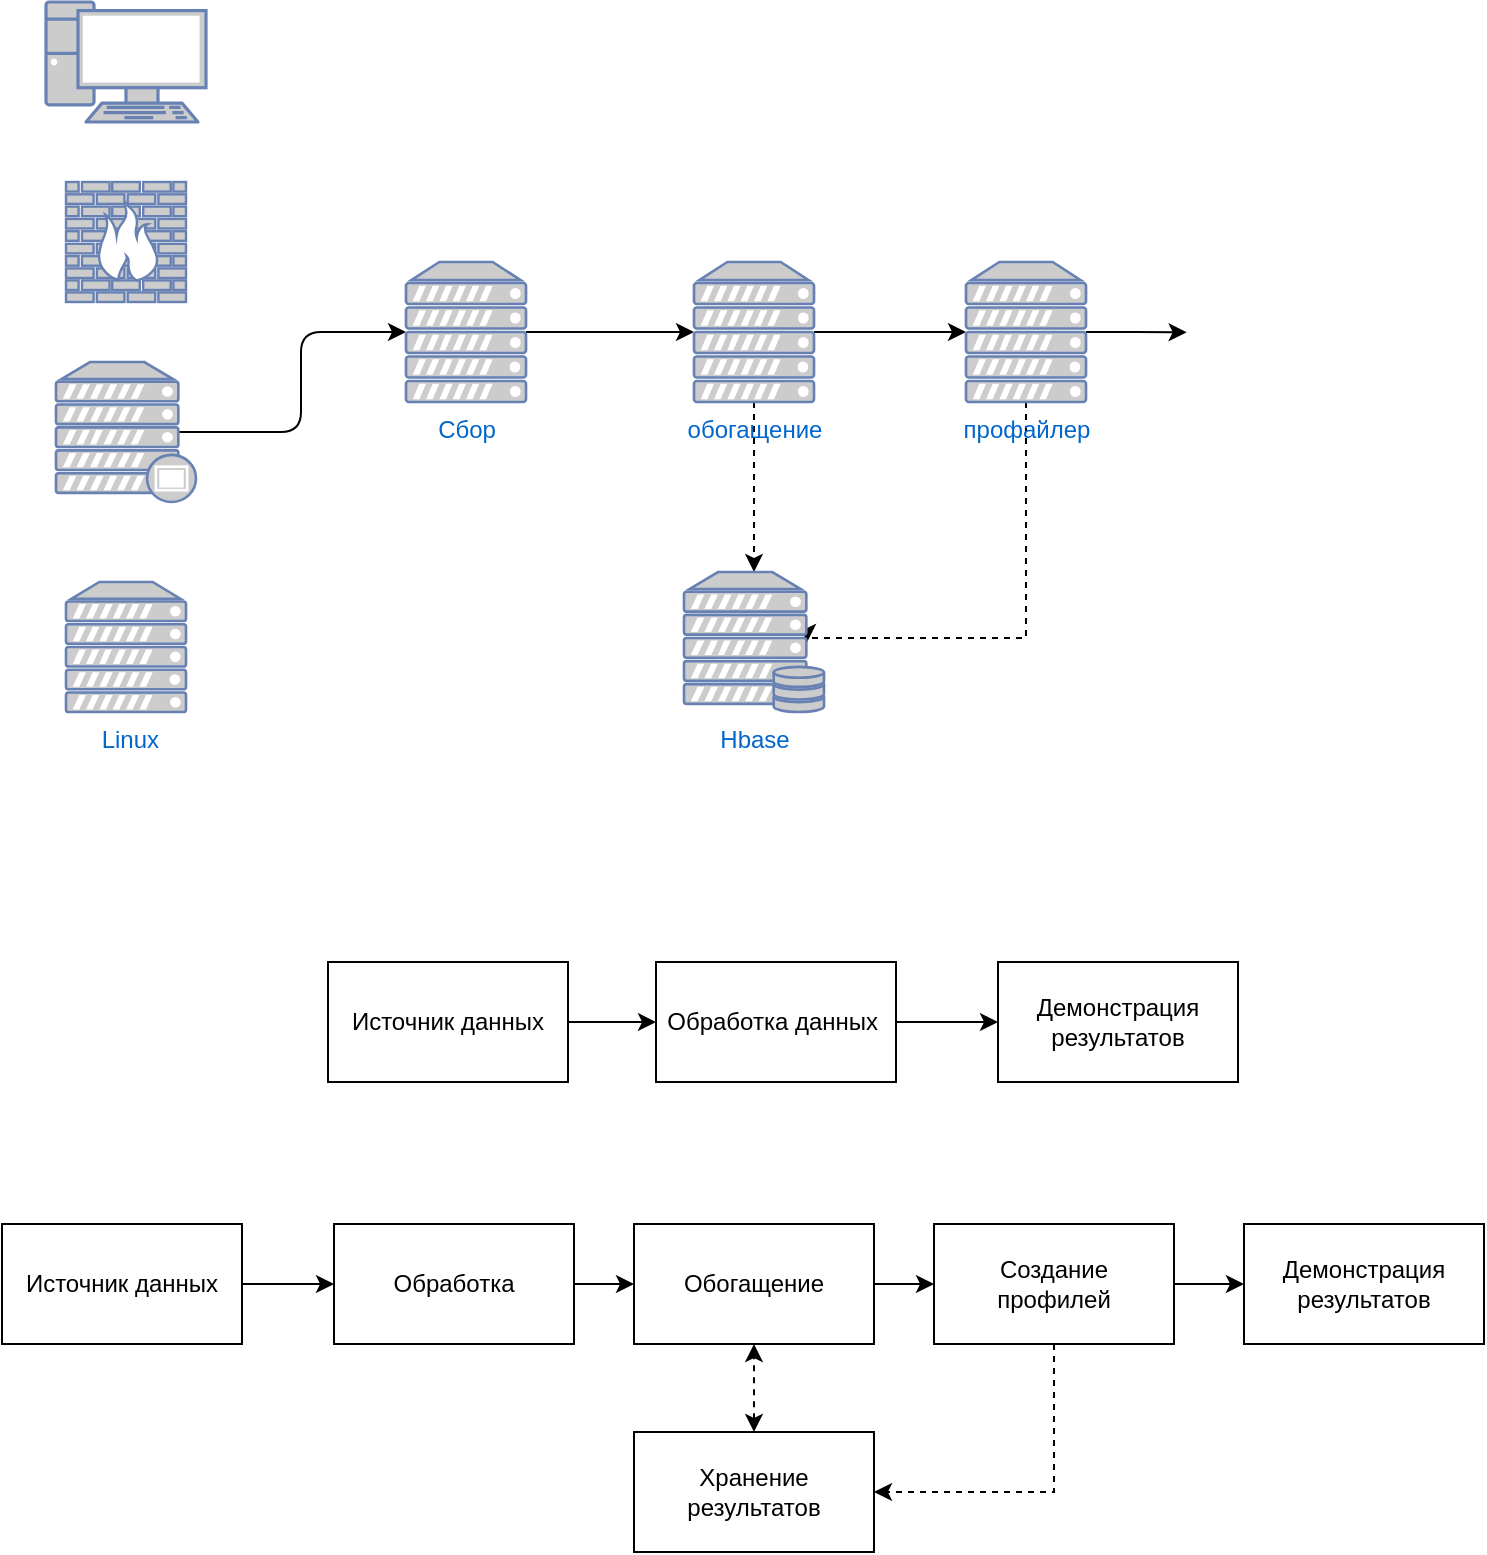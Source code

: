 <mxfile version="14.7.7" type="github" pages="3">
  <diagram id="kKO7TiGZ6TJaH3jzx4V3" name="Page-1">
    <mxGraphModel dx="877" dy="1055" grid="0" gridSize="10" guides="1" tooltips="1" connect="1" arrows="1" fold="1" page="1" pageScale="1" pageWidth="827" pageHeight="1169" background="none" math="0" shadow="0">
      <root>
        <mxCell id="0" />
        <mxCell id="1" parent="0" />
        <mxCell id="g4I816DOP6BQ48P8k_7J-1" value="" style="fontColor=#0066CC;verticalAlign=top;verticalLabelPosition=bottom;labelPosition=center;align=center;html=1;outlineConnect=0;fillColor=#CCCCCC;strokeColor=#6881B3;gradientColor=none;gradientDirection=north;strokeWidth=2;shape=mxgraph.networks.pc;" parent="1" vertex="1">
          <mxGeometry x="60" y="210" width="80" height="60" as="geometry" />
        </mxCell>
        <mxCell id="oYWyHarPu2jq-PYJLw7N-4" style="edgeStyle=orthogonalEdgeStyle;orthogonalLoop=1;jettySize=auto;html=1;exitX=0.88;exitY=0.5;exitDx=0;exitDy=0;exitPerimeter=0;" parent="1" source="g4I816DOP6BQ48P8k_7J-2" target="g4I816DOP6BQ48P8k_7J-4" edge="1">
          <mxGeometry relative="1" as="geometry" />
        </mxCell>
        <mxCell id="g4I816DOP6BQ48P8k_7J-2" value="" style="fontColor=#0066CC;verticalAlign=top;verticalLabelPosition=bottom;labelPosition=center;align=center;html=1;outlineConnect=0;fillColor=#CCCCCC;strokeColor=#6881B3;gradientColor=none;gradientDirection=north;strokeWidth=2;shape=mxgraph.networks.proxy_server;" parent="1" vertex="1">
          <mxGeometry x="65" y="390" width="70" height="70" as="geometry" />
        </mxCell>
        <mxCell id="g4I816DOP6BQ48P8k_7J-3" value="&amp;nbsp;Linux" style="fontColor=#0066CC;verticalAlign=top;verticalLabelPosition=bottom;labelPosition=center;align=center;html=1;outlineConnect=0;fillColor=#CCCCCC;strokeColor=#6881B3;gradientColor=none;gradientDirection=north;strokeWidth=2;shape=mxgraph.networks.server;" parent="1" vertex="1">
          <mxGeometry x="70" y="500" width="60" height="65" as="geometry" />
        </mxCell>
        <mxCell id="oYWyHarPu2jq-PYJLw7N-5" style="edgeStyle=orthogonalEdgeStyle;orthogonalLoop=1;jettySize=auto;html=1;exitX=1;exitY=0.5;exitDx=0;exitDy=0;exitPerimeter=0;entryX=0;entryY=0.5;entryDx=0;entryDy=0;entryPerimeter=0;" parent="1" source="g4I816DOP6BQ48P8k_7J-4" target="g4I816DOP6BQ48P8k_7J-11" edge="1">
          <mxGeometry relative="1" as="geometry" />
        </mxCell>
        <mxCell id="g4I816DOP6BQ48P8k_7J-4" value="Сбор" style="fontColor=#0066CC;verticalAlign=top;verticalLabelPosition=bottom;labelPosition=center;align=center;html=1;outlineConnect=0;fillColor=#CCCCCC;strokeColor=#6881B3;gradientColor=none;gradientDirection=north;strokeWidth=2;shape=mxgraph.networks.server;" parent="1" vertex="1">
          <mxGeometry x="240" y="340" width="60" height="70" as="geometry" />
        </mxCell>
        <mxCell id="g4I816DOP6BQ48P8k_7J-10" value="" style="fontColor=#0066CC;verticalAlign=top;verticalLabelPosition=bottom;labelPosition=center;align=center;html=1;outlineConnect=0;fillColor=#CCCCCC;strokeColor=#6881B3;gradientColor=none;gradientDirection=north;strokeWidth=2;shape=mxgraph.networks.firewall;" parent="1" vertex="1">
          <mxGeometry x="70" y="300" width="60" height="60" as="geometry" />
        </mxCell>
        <mxCell id="oYWyHarPu2jq-PYJLw7N-6" style="edgeStyle=orthogonalEdgeStyle;orthogonalLoop=1;jettySize=auto;html=1;exitX=1;exitY=0.5;exitDx=0;exitDy=0;exitPerimeter=0;entryX=0;entryY=0.5;entryDx=0;entryDy=0;entryPerimeter=0;" parent="1" source="g4I816DOP6BQ48P8k_7J-11" target="g4I816DOP6BQ48P8k_7J-12" edge="1">
          <mxGeometry relative="1" as="geometry" />
        </mxCell>
        <mxCell id="hAkJhYfQN30IF05vaPZY-3" style="edgeStyle=orthogonalEdgeStyle;rounded=0;comic=0;sketch=0;orthogonalLoop=1;jettySize=auto;html=1;exitX=0.5;exitY=1;exitDx=0;exitDy=0;exitPerimeter=0;shadow=0;dashed=1;" edge="1" parent="1" source="g4I816DOP6BQ48P8k_7J-11" target="g4I816DOP6BQ48P8k_7J-13">
          <mxGeometry relative="1" as="geometry" />
        </mxCell>
        <mxCell id="g4I816DOP6BQ48P8k_7J-11" value="&lt;font style=&quot;vertical-align: inherit&quot;&gt;&lt;font style=&quot;vertical-align: inherit&quot;&gt;обогащение&lt;/font&gt;&lt;/font&gt;" style="fontColor=#0066CC;verticalAlign=top;verticalLabelPosition=bottom;labelPosition=center;align=center;html=1;outlineConnect=0;fillColor=#CCCCCC;strokeColor=#6881B3;gradientColor=none;gradientDirection=north;strokeWidth=2;shape=mxgraph.networks.server;" parent="1" vertex="1">
          <mxGeometry x="384" y="340" width="60" height="70" as="geometry" />
        </mxCell>
        <mxCell id="hAkJhYfQN30IF05vaPZY-1" style="edgeStyle=orthogonalEdgeStyle;rounded=0;comic=0;sketch=0;orthogonalLoop=1;jettySize=auto;html=1;exitX=1;exitY=0.5;exitDx=0;exitDy=0;exitPerimeter=0;shadow=0;" edge="1" parent="1" source="g4I816DOP6BQ48P8k_7J-12">
          <mxGeometry relative="1" as="geometry">
            <mxPoint x="630.333" y="375.167" as="targetPoint" />
          </mxGeometry>
        </mxCell>
        <mxCell id="hAkJhYfQN30IF05vaPZY-2" style="edgeStyle=orthogonalEdgeStyle;rounded=0;comic=0;sketch=0;orthogonalLoop=1;jettySize=auto;html=1;exitX=0.5;exitY=1;exitDx=0;exitDy=0;exitPerimeter=0;entryX=0.88;entryY=0.5;entryDx=0;entryDy=0;entryPerimeter=0;shadow=0;dashed=1;" edge="1" parent="1" source="g4I816DOP6BQ48P8k_7J-12" target="g4I816DOP6BQ48P8k_7J-13">
          <mxGeometry relative="1" as="geometry">
            <Array as="points">
              <mxPoint x="550" y="528" />
            </Array>
          </mxGeometry>
        </mxCell>
        <mxCell id="g4I816DOP6BQ48P8k_7J-12" value="&lt;font style=&quot;vertical-align: inherit&quot;&gt;&lt;font style=&quot;vertical-align: inherit&quot;&gt;профайлер&lt;/font&gt;&lt;/font&gt;" style="fontColor=#0066CC;verticalAlign=top;verticalLabelPosition=bottom;labelPosition=center;align=center;html=1;outlineConnect=0;fillColor=#CCCCCC;strokeColor=#6881B3;gradientColor=none;gradientDirection=north;strokeWidth=2;shape=mxgraph.networks.server;" parent="1" vertex="1">
          <mxGeometry x="520" y="340" width="60" height="70" as="geometry" />
        </mxCell>
        <mxCell id="g4I816DOP6BQ48P8k_7J-13" value="&lt;font style=&quot;vertical-align: inherit&quot;&gt;&lt;font style=&quot;vertical-align: inherit&quot;&gt;&lt;font style=&quot;vertical-align: inherit&quot;&gt;&lt;font style=&quot;vertical-align: inherit&quot;&gt;Hbase&lt;/font&gt;&lt;/font&gt;&lt;/font&gt;&lt;/font&gt;" style="fontColor=#0066CC;verticalAlign=top;verticalLabelPosition=bottom;labelPosition=center;align=center;html=1;outlineConnect=0;fillColor=#CCCCCC;strokeColor=#6881B3;gradientColor=none;gradientDirection=north;strokeWidth=2;shape=mxgraph.networks.server_storage;" parent="1" vertex="1">
          <mxGeometry x="379" y="495" width="70" height="70" as="geometry" />
        </mxCell>
        <mxCell id="hAkJhYfQN30IF05vaPZY-6" value="" style="edgeStyle=orthogonalEdgeStyle;rounded=0;comic=0;sketch=0;orthogonalLoop=1;jettySize=auto;html=1;shadow=0;entryX=0;entryY=0.5;entryDx=0;entryDy=0;entryPerimeter=0;" edge="1" parent="1" source="hAkJhYfQN30IF05vaPZY-4" target="8Qq7yQB90VGgN0OustgT-12">
          <mxGeometry relative="1" as="geometry">
            <mxPoint x="424" y="720" as="targetPoint" />
            <Array as="points" />
          </mxGeometry>
        </mxCell>
        <mxCell id="hAkJhYfQN30IF05vaPZY-4" value="Источник данных" style="rounded=0;whiteSpace=wrap;html=1;shadow=0;strokeColor=#000000;" vertex="1" parent="1">
          <mxGeometry x="201" y="690" width="120" height="60" as="geometry" />
        </mxCell>
        <mxCell id="hAkJhYfQN30IF05vaPZY-8" value="" style="edgeStyle=orthogonalEdgeStyle;rounded=0;comic=0;sketch=0;orthogonalLoop=1;jettySize=auto;html=1;shadow=0;" edge="1" parent="1" source="hAkJhYfQN30IF05vaPZY-5" target="hAkJhYfQN30IF05vaPZY-7">
          <mxGeometry relative="1" as="geometry" />
        </mxCell>
        <mxCell id="hAkJhYfQN30IF05vaPZY-5" value="Обработка" style="rounded=0;whiteSpace=wrap;html=1;shadow=0;strokeColor=#000000;" vertex="1" parent="1">
          <mxGeometry x="204" y="821" width="120" height="60" as="geometry" />
        </mxCell>
        <mxCell id="8Qq7yQB90VGgN0OustgT-2" value="" style="edgeStyle=orthogonalEdgeStyle;rounded=0;comic=0;sketch=0;orthogonalLoop=1;jettySize=auto;html=1;shadow=0;" edge="1" parent="1" source="hAkJhYfQN30IF05vaPZY-7" target="8Qq7yQB90VGgN0OustgT-1">
          <mxGeometry relative="1" as="geometry" />
        </mxCell>
        <mxCell id="hAkJhYfQN30IF05vaPZY-7" value="Обогащение" style="rounded=0;whiteSpace=wrap;html=1;shadow=0;strokeColor=#000000;" vertex="1" parent="1">
          <mxGeometry x="354" y="821" width="120" height="60" as="geometry" />
        </mxCell>
        <mxCell id="8Qq7yQB90VGgN0OustgT-4" style="edgeStyle=orthogonalEdgeStyle;rounded=0;comic=0;sketch=0;orthogonalLoop=1;jettySize=auto;html=1;exitX=0.5;exitY=1;exitDx=0;exitDy=0;entryX=1;entryY=0.5;entryDx=0;entryDy=0;shadow=0;dashed=1;jumpStyle=none;" edge="1" parent="1" source="8Qq7yQB90VGgN0OustgT-1" target="8Qq7yQB90VGgN0OustgT-3">
          <mxGeometry relative="1" as="geometry" />
        </mxCell>
        <mxCell id="8Qq7yQB90VGgN0OustgT-18" style="edgeStyle=orthogonalEdgeStyle;rounded=0;comic=0;sketch=0;jumpStyle=none;orthogonalLoop=1;jettySize=auto;html=1;exitX=1;exitY=0.5;exitDx=0;exitDy=0;entryX=0;entryY=0.5;entryDx=0;entryDy=0;shadow=0;startArrow=none;startFill=0;" edge="1" parent="1" source="8Qq7yQB90VGgN0OustgT-1" target="8Qq7yQB90VGgN0OustgT-17">
          <mxGeometry relative="1" as="geometry" />
        </mxCell>
        <mxCell id="8Qq7yQB90VGgN0OustgT-1" value="Создание&lt;br&gt;профилей" style="rounded=0;whiteSpace=wrap;html=1;shadow=0;strokeColor=#000000;" vertex="1" parent="1">
          <mxGeometry x="504" y="821" width="120" height="60" as="geometry" />
        </mxCell>
        <mxCell id="8Qq7yQB90VGgN0OustgT-5" style="edgeStyle=orthogonalEdgeStyle;rounded=0;comic=0;sketch=0;orthogonalLoop=1;jettySize=auto;html=1;exitX=0.5;exitY=0;exitDx=0;exitDy=0;entryX=0.5;entryY=1;entryDx=0;entryDy=0;shadow=0;dashed=1;startArrow=classic;startFill=1;" edge="1" parent="1" source="8Qq7yQB90VGgN0OustgT-3" target="hAkJhYfQN30IF05vaPZY-7">
          <mxGeometry relative="1" as="geometry" />
        </mxCell>
        <mxCell id="8Qq7yQB90VGgN0OustgT-3" value="Хранение результатов" style="rounded=0;whiteSpace=wrap;html=1;shadow=0;strokeColor=#000000;" vertex="1" parent="1">
          <mxGeometry x="354" y="925" width="120" height="60" as="geometry" />
        </mxCell>
        <mxCell id="8Qq7yQB90VGgN0OustgT-16" style="edgeStyle=orthogonalEdgeStyle;rounded=0;comic=0;sketch=0;jumpStyle=none;orthogonalLoop=1;jettySize=auto;html=1;exitX=1;exitY=0.5;exitDx=0;exitDy=0;entryX=0;entryY=0.5;entryDx=0;entryDy=0;shadow=0;startArrow=none;startFill=0;" edge="1" parent="1" source="8Qq7yQB90VGgN0OustgT-12" target="8Qq7yQB90VGgN0OustgT-13">
          <mxGeometry relative="1" as="geometry" />
        </mxCell>
        <mxCell id="8Qq7yQB90VGgN0OustgT-12" value="Обработка данных&amp;nbsp;" style="rounded=0;whiteSpace=wrap;html=1;shadow=0;strokeColor=#000000;" vertex="1" parent="1">
          <mxGeometry x="365" y="690" width="120" height="60" as="geometry" />
        </mxCell>
        <mxCell id="8Qq7yQB90VGgN0OustgT-13" value="Демонстрация результатов" style="rounded=0;whiteSpace=wrap;html=1;shadow=0;strokeColor=#000000;" vertex="1" parent="1">
          <mxGeometry x="536" y="690" width="120" height="60" as="geometry" />
        </mxCell>
        <mxCell id="8Qq7yQB90VGgN0OustgT-15" style="edgeStyle=orthogonalEdgeStyle;rounded=0;comic=0;sketch=0;jumpStyle=none;orthogonalLoop=1;jettySize=auto;html=1;exitX=1;exitY=0.5;exitDx=0;exitDy=0;entryX=0;entryY=0.5;entryDx=0;entryDy=0;shadow=0;startArrow=none;startFill=0;" edge="1" parent="1" source="8Qq7yQB90VGgN0OustgT-14" target="hAkJhYfQN30IF05vaPZY-5">
          <mxGeometry relative="1" as="geometry" />
        </mxCell>
        <mxCell id="8Qq7yQB90VGgN0OustgT-14" value="Источник данных" style="rounded=0;whiteSpace=wrap;html=1;shadow=0;strokeColor=#000000;" vertex="1" parent="1">
          <mxGeometry x="38" y="821" width="120" height="60" as="geometry" />
        </mxCell>
        <mxCell id="8Qq7yQB90VGgN0OustgT-17" value="Демонстрация результатов" style="rounded=0;whiteSpace=wrap;html=1;shadow=0;strokeColor=#000000;" vertex="1" parent="1">
          <mxGeometry x="659" y="821" width="120" height="60" as="geometry" />
        </mxCell>
      </root>
    </mxGraphModel>
  </diagram>
  <diagram id="opdlZapQ1xwYe36GU0EI" name="Page-2">
    <mxGraphModel dx="766" dy="1241" grid="0" gridSize="10" guides="1" tooltips="1" connect="1" arrows="1" fold="1" page="1" pageScale="1" pageWidth="827" pageHeight="1169" math="0" shadow="0">
      <root>
        <mxCell id="ZRqpGnE28RvEQvfqvfB2-0" />
        <mxCell id="ZRqpGnE28RvEQvfqvfB2-1" parent="ZRqpGnE28RvEQvfqvfB2-0" />
        <mxCell id="eiaYWpLDvfF17VSCNh5B-0" style="edgeStyle=orthogonalEdgeStyle;orthogonalLoop=1;jettySize=auto;html=1;exitX=0.5;exitY=1;exitDx=0;exitDy=0;entryX=0.5;entryY=0;entryDx=0;entryDy=0;entryPerimeter=0;shadow=0;sketch=0;" edge="1" source="eiaYWpLDvfF17VSCNh5B-1" target="eiaYWpLDvfF17VSCNh5B-4" parent="ZRqpGnE28RvEQvfqvfB2-1">
          <mxGeometry relative="1" as="geometry" />
        </mxCell>
        <mxCell id="eiaYWpLDvfF17VSCNh5B-1" value="Получение нового события&amp;nbsp;&amp;nbsp;" style="shape=parallelogram;perimeter=parallelogramPerimeter;whiteSpace=wrap;html=1;fixedSize=1;shadow=1;sketch=0;" vertex="1" parent="ZRqpGnE28RvEQvfqvfB2-1">
          <mxGeometry x="240.76" y="178" width="230.5" height="60" as="geometry" />
        </mxCell>
        <mxCell id="1ix7lIC3B42urmvI2Am2-4" style="edgeStyle=orthogonalEdgeStyle;rounded=0;comic=0;sketch=0;orthogonalLoop=1;jettySize=auto;html=1;exitX=1;exitY=0.5;exitDx=0;exitDy=0;entryX=0.5;entryY=0;entryDx=0;entryDy=0;shadow=0;" edge="1" parent="ZRqpGnE28RvEQvfqvfB2-1" source="eiaYWpLDvfF17VSCNh5B-4" target="eiaYWpLDvfF17VSCNh5B-7">
          <mxGeometry relative="1" as="geometry" />
        </mxCell>
        <mxCell id="1ix7lIC3B42urmvI2Am2-5" style="edgeStyle=orthogonalEdgeStyle;rounded=0;comic=0;sketch=0;orthogonalLoop=1;jettySize=auto;html=1;exitX=0;exitY=0.5;exitDx=0;exitDy=0;entryX=0.5;entryY=0;entryDx=0;entryDy=0;shadow=0;" edge="1" parent="ZRqpGnE28RvEQvfqvfB2-1" source="eiaYWpLDvfF17VSCNh5B-4" target="eiaYWpLDvfF17VSCNh5B-9">
          <mxGeometry relative="1" as="geometry" />
        </mxCell>
        <mxCell id="eiaYWpLDvfF17VSCNh5B-4" value="Код события&lt;br&gt;&amp;nbsp;соответствует одному из кодов &lt;b&gt;событий&amp;nbsp;&lt;br&gt;связанных с вводом пароля&lt;/b&gt;?" style="rhombus;whiteSpace=wrap;html=1;shadow=1;sketch=0;" vertex="1" parent="ZRqpGnE28RvEQvfqvfB2-1">
          <mxGeometry x="217.77" y="255" width="276.47" height="114" as="geometry" />
        </mxCell>
        <mxCell id="eiaYWpLDvfF17VSCNh5B-5" value="нет" style="text;html=1;align=center;verticalAlign=middle;resizable=0;points=[];autosize=1;strokeColor=none;shadow=1;sketch=0;" vertex="1" parent="ZRqpGnE28RvEQvfqvfB2-1">
          <mxGeometry x="187.77" y="287" width="30" height="20" as="geometry" />
        </mxCell>
        <mxCell id="eiaYWpLDvfF17VSCNh5B-6" style="edgeStyle=orthogonalEdgeStyle;orthogonalLoop=1;jettySize=auto;html=1;exitX=0.5;exitY=1;exitDx=0;exitDy=0;entryX=0.5;entryY=0;entryDx=0;entryDy=0;sketch=0;shadow=0;" edge="1" source="eiaYWpLDvfF17VSCNh5B-7" target="eiaYWpLDvfF17VSCNh5B-16" parent="ZRqpGnE28RvEQvfqvfB2-1">
          <mxGeometry relative="1" as="geometry" />
        </mxCell>
        <mxCell id="eiaYWpLDvfF17VSCNh5B-7" value="Создаем идентификаторы&amp;nbsp;" style="whiteSpace=wrap;html=1;shadow=1;sketch=0;" vertex="1" parent="ZRqpGnE28RvEQvfqvfB2-1">
          <mxGeometry x="400" y="361" width="230" height="60" as="geometry" />
        </mxCell>
        <mxCell id="eiaYWpLDvfF17VSCNh5B-8" value="да" style="text;html=1;align=center;verticalAlign=middle;resizable=0;points=[];autosize=1;strokeColor=none;shadow=1;sketch=0;" vertex="1" parent="ZRqpGnE28RvEQvfqvfB2-1">
          <mxGeometry x="489" y="287" width="30" height="20" as="geometry" />
        </mxCell>
        <mxCell id="1ix7lIC3B42urmvI2Am2-1" style="edgeStyle=orthogonalEdgeStyle;rounded=0;sketch=0;orthogonalLoop=1;jettySize=auto;html=1;exitX=0.5;exitY=1;exitDx=0;exitDy=0;entryX=0.5;entryY=0;entryDx=0;entryDy=0;shadow=0;comic=0;" edge="1" parent="ZRqpGnE28RvEQvfqvfB2-1" source="eiaYWpLDvfF17VSCNh5B-9" target="0d5IT_PFPM4ZsCAzI6wm-1">
          <mxGeometry relative="1" as="geometry">
            <Array as="points">
              <mxPoint x="190" y="970" />
              <mxPoint x="356" y="970" />
            </Array>
          </mxGeometry>
        </mxCell>
        <mxCell id="eiaYWpLDvfF17VSCNh5B-9" value="&lt;span style=&quot;font-size: 11px ; background-color: rgb(255 , 255 , 255)&quot;&gt;пропускаем событие&amp;nbsp;&lt;/span&gt;" style="whiteSpace=wrap;html=1;shadow=1;sketch=0;" vertex="1" parent="ZRqpGnE28RvEQvfqvfB2-1">
          <mxGeometry x="130" y="361" width="120" height="60" as="geometry" />
        </mxCell>
        <mxCell id="1ix7lIC3B42urmvI2Am2-2" style="edgeStyle=orthogonalEdgeStyle;rounded=0;comic=0;sketch=0;orthogonalLoop=1;jettySize=auto;html=1;exitX=0;exitY=0.5;exitDx=0;exitDy=0;entryX=0.5;entryY=0;entryDx=0;entryDy=0;shadow=0;" edge="1" parent="ZRqpGnE28RvEQvfqvfB2-1" source="eiaYWpLDvfF17VSCNh5B-12" target="eiaYWpLDvfF17VSCNh5B-22">
          <mxGeometry relative="1" as="geometry" />
        </mxCell>
        <mxCell id="1ix7lIC3B42urmvI2Am2-3" style="edgeStyle=orthogonalEdgeStyle;rounded=0;comic=0;sketch=0;orthogonalLoop=1;jettySize=auto;html=1;exitX=0.5;exitY=1;exitDx=0;exitDy=0;shadow=0;entryX=0.5;entryY=0;entryDx=0;entryDy=0;" edge="1" parent="ZRqpGnE28RvEQvfqvfB2-1" source="eiaYWpLDvfF17VSCNh5B-12" target="0d5IT_PFPM4ZsCAzI6wm-1">
          <mxGeometry relative="1" as="geometry">
            <Array as="points">
              <mxPoint x="514" y="970" />
              <mxPoint x="356" y="970" />
            </Array>
          </mxGeometry>
        </mxCell>
        <mxCell id="eiaYWpLDvfF17VSCNh5B-12" value="&lt;span&gt;&lt;font style=&quot;vertical-align: inherit&quot;&gt;&lt;font style=&quot;vertical-align: inherit&quot;&gt;&lt;font style=&quot;vertical-align: inherit&quot;&gt;&lt;font style=&quot;vertical-align: inherit&quot;&gt;&lt;font style=&quot;vertical-align: inherit&quot;&gt;&lt;font style=&quot;vertical-align: inherit&quot;&gt;&lt;font style=&quot;vertical-align: inherit&quot;&gt;&lt;font style=&quot;vertical-align: inherit&quot;&gt;&lt;font style=&quot;vertical-align: inherit&quot;&gt;&lt;font style=&quot;vertical-align: inherit&quot;&gt;&lt;font style=&quot;vertical-align: inherit&quot;&gt;&lt;font style=&quot;vertical-align: inherit&quot;&gt;Количество&amp;nbsp;&lt;/font&gt;&lt;/font&gt;&lt;/font&gt;&lt;/font&gt;&lt;/font&gt;&lt;/font&gt;&lt;br&gt;&lt;font style=&quot;vertical-align: inherit&quot;&gt;&lt;font style=&quot;vertical-align: inherit&quot;&gt;&lt;font style=&quot;vertical-align: inherit&quot;&gt;&lt;font style=&quot;vertical-align: inherit&quot;&gt;&lt;font style=&quot;vertical-align: inherit&quot;&gt;&lt;font style=&quot;vertical-align: inherit&quot;&gt;попыток больше&amp;nbsp;20?&amp;nbsp;&lt;/font&gt;&lt;/font&gt;&lt;/font&gt;&lt;/font&gt;&lt;/font&gt;&lt;/font&gt;&lt;/font&gt;&lt;/font&gt;&lt;/font&gt;&lt;/font&gt;&lt;/font&gt;&lt;/font&gt;&lt;br&gt;&lt;/span&gt;" style="rhombus;whiteSpace=wrap;html=1;shadow=1;fillColor=#ffffff;gradientColor=none;sketch=0;" vertex="1" parent="ZRqpGnE28RvEQvfqvfB2-1">
          <mxGeometry x="404" y="631" width="220" height="69" as="geometry" />
        </mxCell>
        <mxCell id="eiaYWpLDvfF17VSCNh5B-15" style="edgeStyle=orthogonalEdgeStyle;orthogonalLoop=1;jettySize=auto;html=1;exitX=0.5;exitY=1;exitDx=0;exitDy=0;entryX=0.5;entryY=0;entryDx=0;entryDy=0;sketch=0;shadow=0;" edge="1" source="eiaYWpLDvfF17VSCNh5B-16" target="eiaYWpLDvfF17VSCNh5B-18" parent="ZRqpGnE28RvEQvfqvfB2-1">
          <mxGeometry relative="1" as="geometry" />
        </mxCell>
        <mxCell id="1ix7lIC3B42urmvI2Am2-7" value="" style="edgeStyle=orthogonalEdgeStyle;rounded=0;comic=0;sketch=0;orthogonalLoop=1;jettySize=auto;html=1;shadow=0;" edge="1" parent="ZRqpGnE28RvEQvfqvfB2-1" source="eiaYWpLDvfF17VSCNh5B-16" target="eiaYWpLDvfF17VSCNh5B-18">
          <mxGeometry relative="1" as="geometry" />
        </mxCell>
        <mxCell id="eiaYWpLDvfF17VSCNh5B-16" value="&lt;font style=&quot;vertical-align: inherit&quot;&gt;&lt;font style=&quot;vertical-align: inherit&quot;&gt;&lt;font style=&quot;vertical-align: inherit&quot;&gt;&lt;font style=&quot;vertical-align: inherit&quot;&gt;&lt;font style=&quot;vertical-align: inherit&quot;&gt;&lt;font style=&quot;vertical-align: inherit&quot;&gt;&lt;font style=&quot;vertical-align: inherit&quot;&gt;&lt;font style=&quot;vertical-align: inherit&quot;&gt;&lt;font style=&quot;vertical-align: inherit&quot;&gt;&lt;font style=&quot;vertical-align: inherit&quot;&gt;&lt;font style=&quot;vertical-align: inherit&quot;&gt;&lt;font style=&quot;vertical-align: inherit&quot;&gt;&lt;font style=&quot;vertical-align: inherit&quot;&gt;&lt;font style=&quot;vertical-align: inherit&quot;&gt;&lt;font style=&quot;vertical-align: inherit&quot;&gt;&lt;font style=&quot;vertical-align: inherit&quot;&gt;&lt;font style=&quot;vertical-align: inherit&quot;&gt;&lt;font style=&quot;vertical-align: inherit&quot;&gt;&lt;font style=&quot;vertical-align: inherit&quot;&gt;&lt;font style=&quot;vertical-align: inherit&quot;&gt;&lt;font style=&quot;vertical-align: inherit&quot;&gt;&lt;font style=&quot;vertical-align: inherit&quot;&gt;&lt;font style=&quot;vertical-align: inherit&quot;&gt;&lt;font style=&quot;vertical-align: inherit&quot;&gt;&lt;font style=&quot;vertical-align: inherit&quot;&gt;&lt;font style=&quot;vertical-align: inherit&quot;&gt;Запрос из Hbase были ли от этих идентификаторов неуспешные входы&amp;nbsp;&lt;br&gt;в учетные записи&lt;br&gt;&lt;/font&gt;&lt;/font&gt;&lt;/font&gt;&lt;/font&gt;&lt;/font&gt;&lt;/font&gt;&lt;/font&gt;&lt;/font&gt;&lt;/font&gt;&lt;/font&gt;&lt;/font&gt;&lt;/font&gt;&lt;/font&gt;&lt;/font&gt;&lt;/font&gt;&lt;/font&gt;&lt;/font&gt;&lt;/font&gt;&lt;/font&gt;&lt;/font&gt;&lt;/font&gt;&lt;/font&gt;&lt;/font&gt;&lt;/font&gt;&lt;/font&gt;&lt;/font&gt;" style="whiteSpace=wrap;html=1;sketch=0;shadow=1;" vertex="1" parent="ZRqpGnE28RvEQvfqvfB2-1">
          <mxGeometry x="400" y="438" width="230" height="86" as="geometry" />
        </mxCell>
        <mxCell id="eiaYWpLDvfF17VSCNh5B-17" style="edgeStyle=orthogonalEdgeStyle;orthogonalLoop=1;jettySize=auto;html=1;exitX=0.5;exitY=1;exitDx=0;exitDy=0;entryX=0.5;entryY=0;entryDx=0;entryDy=0;sketch=0;shadow=0;" edge="1" source="eiaYWpLDvfF17VSCNh5B-18" target="eiaYWpLDvfF17VSCNh5B-12" parent="ZRqpGnE28RvEQvfqvfB2-1">
          <mxGeometry relative="1" as="geometry" />
        </mxCell>
        <mxCell id="eiaYWpLDvfF17VSCNh5B-18" value="&lt;font style=&quot;vertical-align: inherit&quot;&gt;&lt;font style=&quot;vertical-align: inherit&quot;&gt;&lt;font style=&quot;vertical-align: inherit&quot;&gt;&lt;font style=&quot;vertical-align: inherit&quot;&gt;Подсчет общего количества неудачных попыток входа для каждого идентификатора за10 минут&lt;/font&gt;&lt;/font&gt;&lt;/font&gt;&lt;/font&gt;" style="whiteSpace=wrap;html=1;sketch=0;shadow=1;" vertex="1" parent="ZRqpGnE28RvEQvfqvfB2-1">
          <mxGeometry x="400" y="541" width="230" height="70" as="geometry" />
        </mxCell>
        <mxCell id="eiaYWpLDvfF17VSCNh5B-19" value="&lt;font style=&quot;vertical-align: inherit&quot;&gt;&lt;font style=&quot;vertical-align: inherit&quot;&gt;Да&lt;/font&gt;&lt;/font&gt;" style="text;html=1;align=center;verticalAlign=middle;resizable=0;points=[];autosize=1;strokeColor=none;sketch=0;shadow=1;" vertex="1" parent="ZRqpGnE28RvEQvfqvfB2-1">
          <mxGeometry x="374" y="640" width="30" height="20" as="geometry" />
        </mxCell>
        <mxCell id="eiaYWpLDvfF17VSCNh5B-20" value="&lt;font style=&quot;vertical-align: inherit&quot;&gt;&lt;font style=&quot;vertical-align: inherit&quot;&gt;Нет&lt;/font&gt;&lt;/font&gt;" style="text;html=1;align=center;verticalAlign=middle;resizable=0;points=[];autosize=1;strokeColor=none;sketch=0;shadow=1;" vertex="1" parent="ZRqpGnE28RvEQvfqvfB2-1">
          <mxGeometry x="519" y="700" width="40" height="20" as="geometry" />
        </mxCell>
        <mxCell id="eiaYWpLDvfF17VSCNh5B-21" style="edgeStyle=orthogonalEdgeStyle;orthogonalLoop=1;jettySize=auto;html=1;exitX=0.5;exitY=1;exitDx=0;exitDy=0;entryX=0.5;entryY=0;entryDx=0;entryDy=0;sketch=0;shadow=0;" edge="1" source="eiaYWpLDvfF17VSCNh5B-22" target="eiaYWpLDvfF17VSCNh5B-24" parent="ZRqpGnE28RvEQvfqvfB2-1">
          <mxGeometry relative="1" as="geometry" />
        </mxCell>
        <mxCell id="eiaYWpLDvfF17VSCNh5B-22" value="Создается оповещение о возможном подборе пароля" style="whiteSpace=wrap;html=1;sketch=0;shadow=1;" vertex="1" parent="ZRqpGnE28RvEQvfqvfB2-1">
          <mxGeometry x="296" y="690" width="120" height="60" as="geometry" />
        </mxCell>
        <mxCell id="eiaYWpLDvfF17VSCNh5B-23" style="edgeStyle=orthogonalEdgeStyle;orthogonalLoop=1;jettySize=auto;html=1;exitX=0.5;exitY=1;exitDx=0;exitDy=0;entryX=0.5;entryY=0;entryDx=0;entryDy=0;sketch=0;shadow=0;" edge="1" source="eiaYWpLDvfF17VSCNh5B-24" target="eiaYWpLDvfF17VSCNh5B-25" parent="ZRqpGnE28RvEQvfqvfB2-1">
          <mxGeometry relative="1" as="geometry" />
        </mxCell>
        <mxCell id="eiaYWpLDvfF17VSCNh5B-24" value="Событие связано с &lt;br&gt;успешным&amp;nbsp; входом в &lt;br&gt;учетную запись ?&lt;br&gt;" style="rhombus;whiteSpace=wrap;html=1;sketch=0;shadow=1;" vertex="1" parent="ZRqpGnE28RvEQvfqvfB2-1">
          <mxGeometry x="257.01" y="768" width="198" height="91" as="geometry" />
        </mxCell>
        <mxCell id="1ix7lIC3B42urmvI2Am2-0" style="edgeStyle=orthogonalEdgeStyle;rounded=0;sketch=0;orthogonalLoop=1;jettySize=auto;html=1;exitX=0.5;exitY=1;exitDx=0;exitDy=0;entryX=0.5;entryY=0;entryDx=0;entryDy=0;shadow=0;" edge="1" parent="ZRqpGnE28RvEQvfqvfB2-1" source="eiaYWpLDvfF17VSCNh5B-25" target="0d5IT_PFPM4ZsCAzI6wm-1">
          <mxGeometry relative="1" as="geometry" />
        </mxCell>
        <mxCell id="eiaYWpLDvfF17VSCNh5B-25" value="Создается оповещение о там что пароль, возможно, подобран" style="whiteSpace=wrap;html=1;sketch=0;shadow=1;" vertex="1" parent="ZRqpGnE28RvEQvfqvfB2-1">
          <mxGeometry x="276.5" y="878" width="159" height="74" as="geometry" />
        </mxCell>
        <mxCell id="eiaYWpLDvfF17VSCNh5B-26" value="" style="endArrow=none;dashed=1;html=1;dashPattern=1 3;strokeWidth=2;entryX=0.1;entryY=0.5;entryDx=0;entryDy=0;entryPerimeter=0;sketch=0;shadow=0;" edge="1" target="eiaYWpLDvfF17VSCNh5B-28" parent="ZRqpGnE28RvEQvfqvfB2-1">
          <mxGeometry width="50" height="50" relative="1" as="geometry">
            <mxPoint x="632" y="476" as="sourcePoint" />
            <mxPoint x="689" y="481" as="targetPoint" />
          </mxGeometry>
        </mxCell>
        <mxCell id="eiaYWpLDvfF17VSCNh5B-27" value="" style="group;sketch=0;shadow=0;" vertex="1" connectable="0" parent="ZRqpGnE28RvEQvfqvfB2-1">
          <mxGeometry x="640" y="450" width="149" height="54" as="geometry" />
        </mxCell>
        <mxCell id="eiaYWpLDvfF17VSCNh5B-28" value="" style="shape=curlyBracket;whiteSpace=wrap;html=1;sketch=0;shadow=0;" vertex="1" parent="eiaYWpLDvfF17VSCNh5B-27">
          <mxGeometry width="20" height="54" as="geometry" />
        </mxCell>
        <mxCell id="eiaYWpLDvfF17VSCNh5B-29" value="&amp;nbsp; &amp;nbsp; &amp;nbsp;Данные записываются&lt;br&gt;в Hbase&amp;nbsp; на этапе &lt;br&gt;профилирования," style="text;html=1;align=center;verticalAlign=middle;resizable=0;points=[];autosize=1;strokeColor=none;sketch=0;shadow=1;" vertex="1" parent="eiaYWpLDvfF17VSCNh5B-27">
          <mxGeometry x="-11" y="3" width="160" height="50" as="geometry" />
        </mxCell>
        <mxCell id="1ix7lIC3B42urmvI2Am2-6" style="edgeStyle=orthogonalEdgeStyle;rounded=0;comic=0;sketch=0;orthogonalLoop=1;jettySize=auto;html=1;exitX=0.5;exitY=1;exitDx=0;exitDy=0;entryX=0.5;entryY=0;entryDx=0;entryDy=0;shadow=0;" edge="1" parent="ZRqpGnE28RvEQvfqvfB2-1" source="0d5IT_PFPM4ZsCAzI6wm-0" target="eiaYWpLDvfF17VSCNh5B-1">
          <mxGeometry relative="1" as="geometry" />
        </mxCell>
        <mxCell id="0d5IT_PFPM4ZsCAzI6wm-0" value="&lt;span style=&quot;background-color: rgb(255 , 255 , 255)&quot;&gt;Начало этапа&amp;nbsp;&lt;/span&gt;&lt;span&gt;обогащения&lt;/span&gt;" style="rounded=1;whiteSpace=wrap;html=1;shadow=0;strokeColor=#000000;arcSize=50;" vertex="1" parent="ZRqpGnE28RvEQvfqvfB2-1">
          <mxGeometry x="255.51" y="101" width="201" height="60" as="geometry" />
        </mxCell>
        <mxCell id="0d5IT_PFPM4ZsCAzI6wm-1" value="&lt;span style=&quot;background-color: rgb(255 , 255 , 255)&quot;&gt;Конец этапа&amp;nbsp;&lt;/span&gt;&lt;span&gt;обогащения&lt;/span&gt;" style="rounded=1;whiteSpace=wrap;html=1;shadow=0;strokeColor=#000000;arcSize=50;" vertex="1" parent="ZRqpGnE28RvEQvfqvfB2-1">
          <mxGeometry x="255.51" y="988" width="201" height="60" as="geometry" />
        </mxCell>
      </root>
    </mxGraphModel>
  </diagram>
  <diagram id="08N1wGxu0jQ_-SkfwB7n" name="Page-3">
    <mxGraphModel dx="2170" dy="3517" grid="0" gridSize="10" guides="1" tooltips="1" connect="1" arrows="1" fold="1" page="0" pageScale="1" pageWidth="827" pageHeight="1169" math="0" shadow="0">
      <root>
        <mxCell id="hkKilq8tE7zb5VIp6Lrq-0" />
        <mxCell id="hkKilq8tE7zb5VIp6Lrq-1" parent="hkKilq8tE7zb5VIp6Lrq-0" />
        <mxCell id="ddDThRVHgtI6ZUP_iK87-4" style="edgeStyle=orthogonalEdgeStyle;rounded=0;comic=0;sketch=0;orthogonalLoop=1;jettySize=auto;html=1;exitX=0.5;exitY=1;exitDx=0;exitDy=0;entryX=0.5;entryY=0;entryDx=0;entryDy=0;shadow=0;" edge="1" parent="hkKilq8tE7zb5VIp6Lrq-1" source="hkKilq8tE7zb5VIp6Lrq-2" target="Shwh1TlYn0LqAQYM8wyL-0">
          <mxGeometry relative="1" as="geometry" />
        </mxCell>
        <mxCell id="hkKilq8tE7zb5VIp6Lrq-2" value="&lt;span style=&quot;background-color: rgb(255 , 255 , 255)&quot;&gt;Начало этапа профилирования&lt;/span&gt;" style="rounded=1;whiteSpace=wrap;html=1;shadow=0;strokeColor=#000000;arcSize=50;" vertex="1" parent="hkKilq8tE7zb5VIp6Lrq-1">
          <mxGeometry x="297.73" y="200" width="201" height="60" as="geometry" />
        </mxCell>
        <mxCell id="hkKilq8tE7zb5VIp6Lrq-3" value="&lt;span style=&quot;background-color: rgb(255 , 255 , 255)&quot;&gt;Конец&amp;nbsp;&lt;/span&gt;&lt;span style=&quot;background-color: rgb(255 , 255 , 255)&quot;&gt;этапа профилирования&lt;/span&gt;" style="rounded=1;whiteSpace=wrap;html=1;shadow=0;strokeColor=#000000;arcSize=50;" vertex="1" parent="hkKilq8tE7zb5VIp6Lrq-1">
          <mxGeometry x="297.74" y="710" width="201" height="60" as="geometry" />
        </mxCell>
        <mxCell id="aMaWz7P9XDSfwdM_g7nH-7" style="edgeStyle=orthogonalEdgeStyle;rounded=0;comic=0;sketch=0;orthogonalLoop=1;jettySize=auto;html=1;exitX=0.5;exitY=1;exitDx=0;exitDy=0;entryX=0.5;entryY=0;entryDx=0;entryDy=0;shadow=0;" edge="1" parent="hkKilq8tE7zb5VIp6Lrq-1" source="Shwh1TlYn0LqAQYM8wyL-0" target="DogJssbC7lvQ0xHOFMVN-0">
          <mxGeometry relative="1" as="geometry" />
        </mxCell>
        <mxCell id="Shwh1TlYn0LqAQYM8wyL-0" value="Получение нового события&amp;nbsp;&amp;nbsp;" style="shape=parallelogram;perimeter=parallelogramPerimeter;whiteSpace=wrap;html=1;fixedSize=1;shadow=1;sketch=0;" vertex="1" parent="hkKilq8tE7zb5VIp6Lrq-1">
          <mxGeometry x="282.99" y="290" width="230.5" height="60" as="geometry" />
        </mxCell>
        <mxCell id="aMaWz7P9XDSfwdM_g7nH-1" style="edgeStyle=orthogonalEdgeStyle;rounded=0;comic=0;sketch=0;orthogonalLoop=1;jettySize=auto;html=1;exitX=1;exitY=0.5;exitDx=0;exitDy=0;entryX=0.5;entryY=0;entryDx=0;entryDy=0;shadow=0;" edge="1" parent="hkKilq8tE7zb5VIp6Lrq-1" source="DogJssbC7lvQ0xHOFMVN-0" target="aMaWz7P9XDSfwdM_g7nH-0">
          <mxGeometry relative="1" as="geometry">
            <Array as="points">
              <mxPoint x="547.73" y="427" />
            </Array>
          </mxGeometry>
        </mxCell>
        <mxCell id="aMaWz7P9XDSfwdM_g7nH-3" style="edgeStyle=orthogonalEdgeStyle;rounded=0;comic=0;sketch=0;orthogonalLoop=1;jettySize=auto;html=1;exitX=0.5;exitY=1;exitDx=0;exitDy=0;shadow=0;entryX=0.5;entryY=0;entryDx=0;entryDy=0;" edge="1" parent="hkKilq8tE7zb5VIp6Lrq-1" source="DogJssbC7lvQ0xHOFMVN-0" target="ddDThRVHgtI6ZUP_iK87-1">
          <mxGeometry relative="1" as="geometry">
            <mxPoint x="398.24" y="545" as="targetPoint" />
          </mxGeometry>
        </mxCell>
        <mxCell id="DogJssbC7lvQ0xHOFMVN-0" value="Код события&lt;br&gt;&amp;nbsp;соответствует одному из кодов событий&amp;nbsp;&lt;br&gt;связанных с &lt;b&gt;неправильным &lt;/b&gt;&lt;br&gt;вводом пароля?" style="rhombus;whiteSpace=wrap;html=1;shadow=1;sketch=0;" vertex="1" parent="hkKilq8tE7zb5VIp6Lrq-1">
          <mxGeometry x="260" y="370" width="276.47" height="114" as="geometry" />
        </mxCell>
        <mxCell id="aMaWz7P9XDSfwdM_g7nH-4" style="edgeStyle=orthogonalEdgeStyle;rounded=0;comic=0;sketch=0;orthogonalLoop=1;jettySize=auto;html=1;exitX=0.5;exitY=1;exitDx=0;exitDy=0;shadow=0;entryX=0.5;entryY=0;entryDx=0;entryDy=0;" edge="1" parent="hkKilq8tE7zb5VIp6Lrq-1" source="aMaWz7P9XDSfwdM_g7nH-0" target="ddDThRVHgtI6ZUP_iK87-1">
          <mxGeometry relative="1" as="geometry">
            <mxPoint x="398.24" y="545" as="targetPoint" />
            <Array as="points">
              <mxPoint x="548" y="530" />
              <mxPoint x="398" y="530" />
            </Array>
          </mxGeometry>
        </mxCell>
        <mxCell id="aMaWz7P9XDSfwdM_g7nH-0" value="Увеличиваем счетчик соответствующего&amp;nbsp;&lt;br&gt;идентификатора" style="rounded=0;whiteSpace=wrap;html=1;shadow=0;strokeColor=#000000;" vertex="1" parent="hkKilq8tE7zb5VIp6Lrq-1">
          <mxGeometry x="487.73" y="460" width="120" height="60" as="geometry" />
        </mxCell>
        <mxCell id="aMaWz7P9XDSfwdM_g7nH-2" value="да" style="text;html=1;align=center;verticalAlign=middle;resizable=0;points=[];autosize=1;strokeColor=none;" vertex="1" parent="hkKilq8tE7zb5VIp6Lrq-1">
          <mxGeometry x="517.73" y="400" width="30" height="20" as="geometry" />
        </mxCell>
        <mxCell id="aMaWz7P9XDSfwdM_g7nH-5" value="нет" style="text;html=1;align=center;verticalAlign=middle;resizable=0;points=[];autosize=1;strokeColor=none;" vertex="1" parent="hkKilq8tE7zb5VIp6Lrq-1">
          <mxGeometry x="367.73" y="484" width="30" height="20" as="geometry" />
        </mxCell>
        <mxCell id="ddDThRVHgtI6ZUP_iK87-5" style="edgeStyle=orthogonalEdgeStyle;rounded=0;comic=0;sketch=0;orthogonalLoop=1;jettySize=auto;html=1;exitX=0;exitY=0.5;exitDx=0;exitDy=0;shadow=0;" edge="1" parent="hkKilq8tE7zb5VIp6Lrq-1" source="ddDThRVHgtI6ZUP_iK87-1">
          <mxGeometry relative="1" as="geometry">
            <mxPoint x="400" y="270" as="targetPoint" />
            <Array as="points">
              <mxPoint x="250" y="575" />
              <mxPoint x="250" y="270" />
            </Array>
          </mxGeometry>
        </mxCell>
        <mxCell id="ddDThRVHgtI6ZUP_iK87-10" style="edgeStyle=orthogonalEdgeStyle;rounded=0;comic=0;sketch=0;orthogonalLoop=1;jettySize=auto;html=1;exitX=0.5;exitY=1;exitDx=0;exitDy=0;entryX=0.5;entryY=0;entryDx=0;entryDy=0;shadow=0;" edge="1" parent="hkKilq8tE7zb5VIp6Lrq-1" source="ddDThRVHgtI6ZUP_iK87-1" target="ddDThRVHgtI6ZUP_iK87-12">
          <mxGeometry relative="1" as="geometry">
            <mxPoint x="398.24" y="640" as="targetPoint" />
          </mxGeometry>
        </mxCell>
        <mxCell id="ddDThRVHgtI6ZUP_iK87-1" value="&lt;br&gt;Прошла одна минута&amp;nbsp;&lt;br&gt;после предыдущей&amp;nbsp;&lt;br&gt;записи?" style="rhombus;whiteSpace=wrap;html=1;shadow=0;strokeColor=#000000;" vertex="1" parent="hkKilq8tE7zb5VIp6Lrq-1">
          <mxGeometry x="300.24" y="540" width="196" height="70" as="geometry" />
        </mxCell>
        <mxCell id="ddDThRVHgtI6ZUP_iK87-6" value="нет" style="text;html=1;align=center;verticalAlign=middle;resizable=0;points=[];autosize=1;strokeColor=none;" vertex="1" parent="hkKilq8tE7zb5VIp6Lrq-1">
          <mxGeometry x="282.99" y="550" width="30" height="20" as="geometry" />
        </mxCell>
        <mxCell id="ddDThRVHgtI6ZUP_iK87-7" value="да" style="text;html=1;align=center;verticalAlign=middle;resizable=0;points=[];autosize=1;strokeColor=none;" vertex="1" parent="hkKilq8tE7zb5VIp6Lrq-1">
          <mxGeometry x="400" y="610" width="30" height="20" as="geometry" />
        </mxCell>
        <mxCell id="ddDThRVHgtI6ZUP_iK87-13" style="edgeStyle=orthogonalEdgeStyle;rounded=0;comic=0;sketch=0;orthogonalLoop=1;jettySize=auto;html=1;exitX=0.5;exitY=1;exitDx=0;exitDy=0;entryX=0.5;entryY=0;entryDx=0;entryDy=0;shadow=0;" edge="1" parent="hkKilq8tE7zb5VIp6Lrq-1" source="ddDThRVHgtI6ZUP_iK87-12" target="hkKilq8tE7zb5VIp6Lrq-3">
          <mxGeometry relative="1" as="geometry" />
        </mxCell>
        <mxCell id="ddDThRVHgtI6ZUP_iK87-12" value="&lt;span&gt;Подсчитанные значения записываются&lt;/span&gt;&lt;br&gt;&lt;span&gt;в Hbase&lt;/span&gt;" style="shape=parallelogram;perimeter=parallelogramPerimeter;whiteSpace=wrap;html=1;fixedSize=1;shadow=0;strokeColor=#000000;" vertex="1" parent="hkKilq8tE7zb5VIp6Lrq-1">
          <mxGeometry x="310.23" y="630" width="176" height="60" as="geometry" />
        </mxCell>
      </root>
    </mxGraphModel>
  </diagram>
</mxfile>
